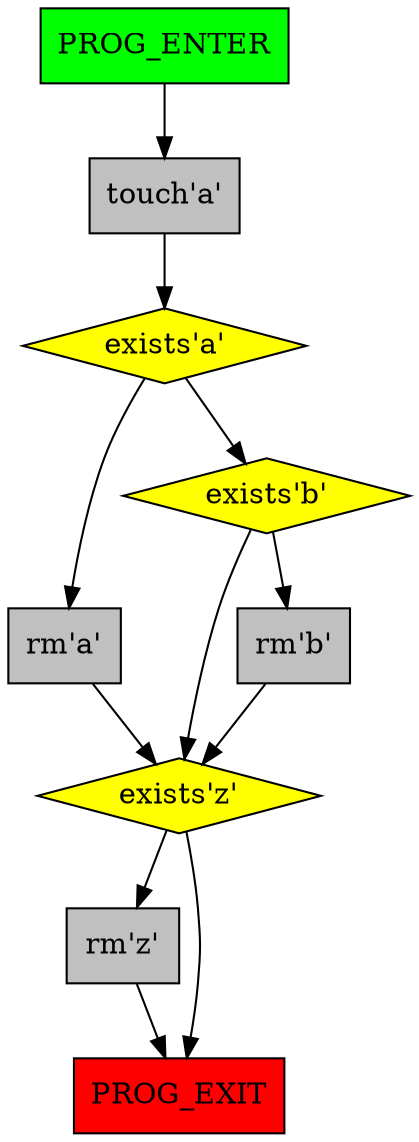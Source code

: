 digraph G {
    0[label="PROG_ENTER",shape=mbox,fillcolor=green,style=filled];
    1[label="touch'a'",shape=box,fillcolor=gray,style=filled];
    2[label="exists'a'",shape=diamond,fillcolor=yellow,style=filled];
    3[label="rm'a'",shape=box,fillcolor=gray,style=filled];
    6[label="exists'z'",shape=diamond,fillcolor=yellow,style=filled];
    7[label="rm'z'",shape=box,fillcolor=gray,style=filled];
    8[label="PROG_EXIT",shape=mbox,fillcolor=red,style=filled];
    4[label="exists'b'",shape=diamond,fillcolor=yellow,style=filled];
    5[label="rm'b'",shape=box,fillcolor=gray,style=filled];

    0 -> 1;
    1 -> 2;
    2 -> 3;
    2 -> 4;
    3 -> 6;
    6 -> 7;
    6 -> 8;
    7 -> 8;
    4 -> 5;
    4 -> 6;
    5 -> 6;
}
